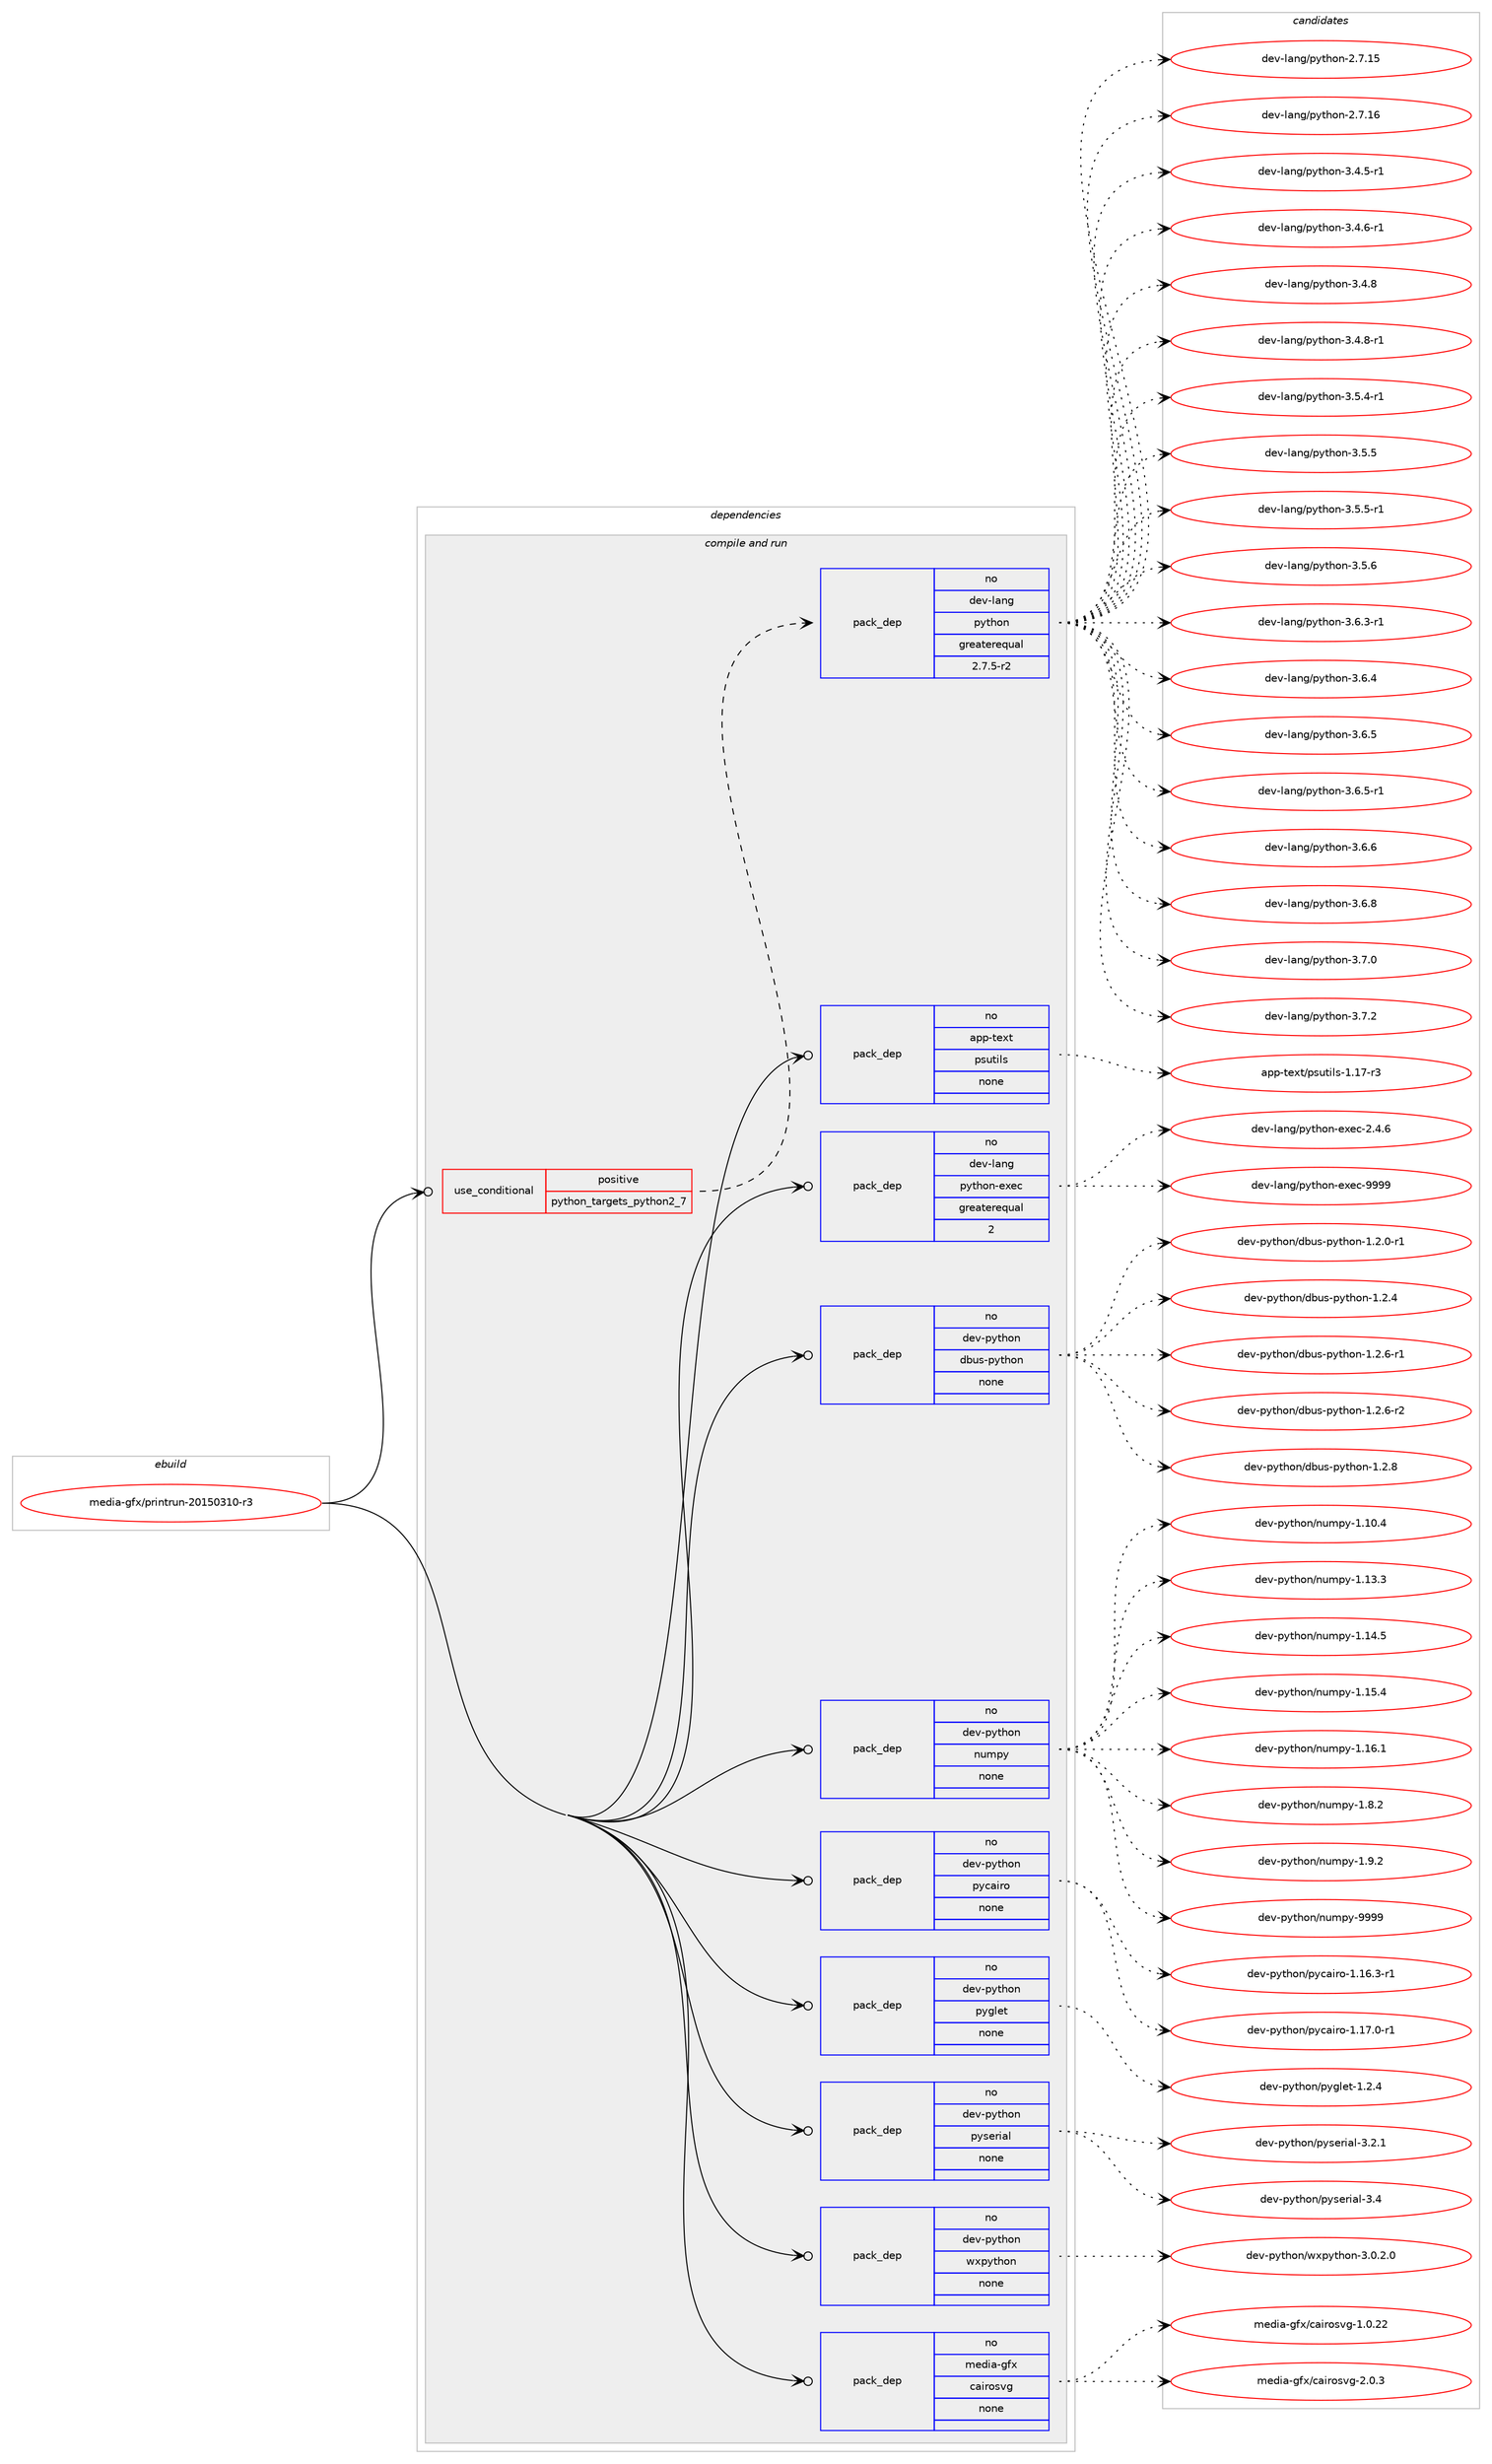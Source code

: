 digraph prolog {

# *************
# Graph options
# *************

newrank=true;
concentrate=true;
compound=true;
graph [rankdir=LR,fontname=Helvetica,fontsize=10,ranksep=1.5];#, ranksep=2.5, nodesep=0.2];
edge  [arrowhead=vee];
node  [fontname=Helvetica,fontsize=10];

# **********
# The ebuild
# **********

subgraph cluster_leftcol {
color=gray;
rank=same;
label=<<i>ebuild</i>>;
id [label="media-gfx/printrun-20150310-r3", color=red, width=4, href="../media-gfx/printrun-20150310-r3.svg"];
}

# ****************
# The dependencies
# ****************

subgraph cluster_midcol {
color=gray;
label=<<i>dependencies</i>>;
subgraph cluster_compile {
fillcolor="#eeeeee";
style=filled;
label=<<i>compile</i>>;
}
subgraph cluster_compileandrun {
fillcolor="#eeeeee";
style=filled;
label=<<i>compile and run</i>>;
subgraph cond433247 {
dependency1607342 [label=<<TABLE BORDER="0" CELLBORDER="1" CELLSPACING="0" CELLPADDING="4"><TR><TD ROWSPAN="3" CELLPADDING="10">use_conditional</TD></TR><TR><TD>positive</TD></TR><TR><TD>python_targets_python2_7</TD></TR></TABLE>>, shape=none, color=red];
subgraph pack1148474 {
dependency1607343 [label=<<TABLE BORDER="0" CELLBORDER="1" CELLSPACING="0" CELLPADDING="4" WIDTH="220"><TR><TD ROWSPAN="6" CELLPADDING="30">pack_dep</TD></TR><TR><TD WIDTH="110">no</TD></TR><TR><TD>dev-lang</TD></TR><TR><TD>python</TD></TR><TR><TD>greaterequal</TD></TR><TR><TD>2.7.5-r2</TD></TR></TABLE>>, shape=none, color=blue];
}
dependency1607342:e -> dependency1607343:w [weight=20,style="dashed",arrowhead="vee"];
}
id:e -> dependency1607342:w [weight=20,style="solid",arrowhead="odotvee"];
subgraph pack1148475 {
dependency1607344 [label=<<TABLE BORDER="0" CELLBORDER="1" CELLSPACING="0" CELLPADDING="4" WIDTH="220"><TR><TD ROWSPAN="6" CELLPADDING="30">pack_dep</TD></TR><TR><TD WIDTH="110">no</TD></TR><TR><TD>app-text</TD></TR><TR><TD>psutils</TD></TR><TR><TD>none</TD></TR><TR><TD></TD></TR></TABLE>>, shape=none, color=blue];
}
id:e -> dependency1607344:w [weight=20,style="solid",arrowhead="odotvee"];
subgraph pack1148476 {
dependency1607345 [label=<<TABLE BORDER="0" CELLBORDER="1" CELLSPACING="0" CELLPADDING="4" WIDTH="220"><TR><TD ROWSPAN="6" CELLPADDING="30">pack_dep</TD></TR><TR><TD WIDTH="110">no</TD></TR><TR><TD>dev-lang</TD></TR><TR><TD>python-exec</TD></TR><TR><TD>greaterequal</TD></TR><TR><TD>2</TD></TR></TABLE>>, shape=none, color=blue];
}
id:e -> dependency1607345:w [weight=20,style="solid",arrowhead="odotvee"];
subgraph pack1148477 {
dependency1607346 [label=<<TABLE BORDER="0" CELLBORDER="1" CELLSPACING="0" CELLPADDING="4" WIDTH="220"><TR><TD ROWSPAN="6" CELLPADDING="30">pack_dep</TD></TR><TR><TD WIDTH="110">no</TD></TR><TR><TD>dev-python</TD></TR><TR><TD>dbus-python</TD></TR><TR><TD>none</TD></TR><TR><TD></TD></TR></TABLE>>, shape=none, color=blue];
}
id:e -> dependency1607346:w [weight=20,style="solid",arrowhead="odotvee"];
subgraph pack1148478 {
dependency1607347 [label=<<TABLE BORDER="0" CELLBORDER="1" CELLSPACING="0" CELLPADDING="4" WIDTH="220"><TR><TD ROWSPAN="6" CELLPADDING="30">pack_dep</TD></TR><TR><TD WIDTH="110">no</TD></TR><TR><TD>dev-python</TD></TR><TR><TD>numpy</TD></TR><TR><TD>none</TD></TR><TR><TD></TD></TR></TABLE>>, shape=none, color=blue];
}
id:e -> dependency1607347:w [weight=20,style="solid",arrowhead="odotvee"];
subgraph pack1148479 {
dependency1607348 [label=<<TABLE BORDER="0" CELLBORDER="1" CELLSPACING="0" CELLPADDING="4" WIDTH="220"><TR><TD ROWSPAN="6" CELLPADDING="30">pack_dep</TD></TR><TR><TD WIDTH="110">no</TD></TR><TR><TD>dev-python</TD></TR><TR><TD>pycairo</TD></TR><TR><TD>none</TD></TR><TR><TD></TD></TR></TABLE>>, shape=none, color=blue];
}
id:e -> dependency1607348:w [weight=20,style="solid",arrowhead="odotvee"];
subgraph pack1148480 {
dependency1607349 [label=<<TABLE BORDER="0" CELLBORDER="1" CELLSPACING="0" CELLPADDING="4" WIDTH="220"><TR><TD ROWSPAN="6" CELLPADDING="30">pack_dep</TD></TR><TR><TD WIDTH="110">no</TD></TR><TR><TD>dev-python</TD></TR><TR><TD>pyglet</TD></TR><TR><TD>none</TD></TR><TR><TD></TD></TR></TABLE>>, shape=none, color=blue];
}
id:e -> dependency1607349:w [weight=20,style="solid",arrowhead="odotvee"];
subgraph pack1148481 {
dependency1607350 [label=<<TABLE BORDER="0" CELLBORDER="1" CELLSPACING="0" CELLPADDING="4" WIDTH="220"><TR><TD ROWSPAN="6" CELLPADDING="30">pack_dep</TD></TR><TR><TD WIDTH="110">no</TD></TR><TR><TD>dev-python</TD></TR><TR><TD>pyserial</TD></TR><TR><TD>none</TD></TR><TR><TD></TD></TR></TABLE>>, shape=none, color=blue];
}
id:e -> dependency1607350:w [weight=20,style="solid",arrowhead="odotvee"];
subgraph pack1148482 {
dependency1607351 [label=<<TABLE BORDER="0" CELLBORDER="1" CELLSPACING="0" CELLPADDING="4" WIDTH="220"><TR><TD ROWSPAN="6" CELLPADDING="30">pack_dep</TD></TR><TR><TD WIDTH="110">no</TD></TR><TR><TD>dev-python</TD></TR><TR><TD>wxpython</TD></TR><TR><TD>none</TD></TR><TR><TD></TD></TR></TABLE>>, shape=none, color=blue];
}
id:e -> dependency1607351:w [weight=20,style="solid",arrowhead="odotvee"];
subgraph pack1148483 {
dependency1607352 [label=<<TABLE BORDER="0" CELLBORDER="1" CELLSPACING="0" CELLPADDING="4" WIDTH="220"><TR><TD ROWSPAN="6" CELLPADDING="30">pack_dep</TD></TR><TR><TD WIDTH="110">no</TD></TR><TR><TD>media-gfx</TD></TR><TR><TD>cairosvg</TD></TR><TR><TD>none</TD></TR><TR><TD></TD></TR></TABLE>>, shape=none, color=blue];
}
id:e -> dependency1607352:w [weight=20,style="solid",arrowhead="odotvee"];
}
subgraph cluster_run {
fillcolor="#eeeeee";
style=filled;
label=<<i>run</i>>;
}
}

# **************
# The candidates
# **************

subgraph cluster_choices {
rank=same;
color=gray;
label=<<i>candidates</i>>;

subgraph choice1148474 {
color=black;
nodesep=1;
choice10010111845108971101034711212111610411111045504655464953 [label="dev-lang/python-2.7.15", color=red, width=4,href="../dev-lang/python-2.7.15.svg"];
choice10010111845108971101034711212111610411111045504655464954 [label="dev-lang/python-2.7.16", color=red, width=4,href="../dev-lang/python-2.7.16.svg"];
choice1001011184510897110103471121211161041111104551465246534511449 [label="dev-lang/python-3.4.5-r1", color=red, width=4,href="../dev-lang/python-3.4.5-r1.svg"];
choice1001011184510897110103471121211161041111104551465246544511449 [label="dev-lang/python-3.4.6-r1", color=red, width=4,href="../dev-lang/python-3.4.6-r1.svg"];
choice100101118451089711010347112121116104111110455146524656 [label="dev-lang/python-3.4.8", color=red, width=4,href="../dev-lang/python-3.4.8.svg"];
choice1001011184510897110103471121211161041111104551465246564511449 [label="dev-lang/python-3.4.8-r1", color=red, width=4,href="../dev-lang/python-3.4.8-r1.svg"];
choice1001011184510897110103471121211161041111104551465346524511449 [label="dev-lang/python-3.5.4-r1", color=red, width=4,href="../dev-lang/python-3.5.4-r1.svg"];
choice100101118451089711010347112121116104111110455146534653 [label="dev-lang/python-3.5.5", color=red, width=4,href="../dev-lang/python-3.5.5.svg"];
choice1001011184510897110103471121211161041111104551465346534511449 [label="dev-lang/python-3.5.5-r1", color=red, width=4,href="../dev-lang/python-3.5.5-r1.svg"];
choice100101118451089711010347112121116104111110455146534654 [label="dev-lang/python-3.5.6", color=red, width=4,href="../dev-lang/python-3.5.6.svg"];
choice1001011184510897110103471121211161041111104551465446514511449 [label="dev-lang/python-3.6.3-r1", color=red, width=4,href="../dev-lang/python-3.6.3-r1.svg"];
choice100101118451089711010347112121116104111110455146544652 [label="dev-lang/python-3.6.4", color=red, width=4,href="../dev-lang/python-3.6.4.svg"];
choice100101118451089711010347112121116104111110455146544653 [label="dev-lang/python-3.6.5", color=red, width=4,href="../dev-lang/python-3.6.5.svg"];
choice1001011184510897110103471121211161041111104551465446534511449 [label="dev-lang/python-3.6.5-r1", color=red, width=4,href="../dev-lang/python-3.6.5-r1.svg"];
choice100101118451089711010347112121116104111110455146544654 [label="dev-lang/python-3.6.6", color=red, width=4,href="../dev-lang/python-3.6.6.svg"];
choice100101118451089711010347112121116104111110455146544656 [label="dev-lang/python-3.6.8", color=red, width=4,href="../dev-lang/python-3.6.8.svg"];
choice100101118451089711010347112121116104111110455146554648 [label="dev-lang/python-3.7.0", color=red, width=4,href="../dev-lang/python-3.7.0.svg"];
choice100101118451089711010347112121116104111110455146554650 [label="dev-lang/python-3.7.2", color=red, width=4,href="../dev-lang/python-3.7.2.svg"];
dependency1607343:e -> choice10010111845108971101034711212111610411111045504655464953:w [style=dotted,weight="100"];
dependency1607343:e -> choice10010111845108971101034711212111610411111045504655464954:w [style=dotted,weight="100"];
dependency1607343:e -> choice1001011184510897110103471121211161041111104551465246534511449:w [style=dotted,weight="100"];
dependency1607343:e -> choice1001011184510897110103471121211161041111104551465246544511449:w [style=dotted,weight="100"];
dependency1607343:e -> choice100101118451089711010347112121116104111110455146524656:w [style=dotted,weight="100"];
dependency1607343:e -> choice1001011184510897110103471121211161041111104551465246564511449:w [style=dotted,weight="100"];
dependency1607343:e -> choice1001011184510897110103471121211161041111104551465346524511449:w [style=dotted,weight="100"];
dependency1607343:e -> choice100101118451089711010347112121116104111110455146534653:w [style=dotted,weight="100"];
dependency1607343:e -> choice1001011184510897110103471121211161041111104551465346534511449:w [style=dotted,weight="100"];
dependency1607343:e -> choice100101118451089711010347112121116104111110455146534654:w [style=dotted,weight="100"];
dependency1607343:e -> choice1001011184510897110103471121211161041111104551465446514511449:w [style=dotted,weight="100"];
dependency1607343:e -> choice100101118451089711010347112121116104111110455146544652:w [style=dotted,weight="100"];
dependency1607343:e -> choice100101118451089711010347112121116104111110455146544653:w [style=dotted,weight="100"];
dependency1607343:e -> choice1001011184510897110103471121211161041111104551465446534511449:w [style=dotted,weight="100"];
dependency1607343:e -> choice100101118451089711010347112121116104111110455146544654:w [style=dotted,weight="100"];
dependency1607343:e -> choice100101118451089711010347112121116104111110455146544656:w [style=dotted,weight="100"];
dependency1607343:e -> choice100101118451089711010347112121116104111110455146554648:w [style=dotted,weight="100"];
dependency1607343:e -> choice100101118451089711010347112121116104111110455146554650:w [style=dotted,weight="100"];
}
subgraph choice1148475 {
color=black;
nodesep=1;
choice97112112451161011201164711211511711610510811545494649554511451 [label="app-text/psutils-1.17-r3", color=red, width=4,href="../app-text/psutils-1.17-r3.svg"];
dependency1607344:e -> choice97112112451161011201164711211511711610510811545494649554511451:w [style=dotted,weight="100"];
}
subgraph choice1148476 {
color=black;
nodesep=1;
choice1001011184510897110103471121211161041111104510112010199455046524654 [label="dev-lang/python-exec-2.4.6", color=red, width=4,href="../dev-lang/python-exec-2.4.6.svg"];
choice10010111845108971101034711212111610411111045101120101994557575757 [label="dev-lang/python-exec-9999", color=red, width=4,href="../dev-lang/python-exec-9999.svg"];
dependency1607345:e -> choice1001011184510897110103471121211161041111104510112010199455046524654:w [style=dotted,weight="100"];
dependency1607345:e -> choice10010111845108971101034711212111610411111045101120101994557575757:w [style=dotted,weight="100"];
}
subgraph choice1148477 {
color=black;
nodesep=1;
choice100101118451121211161041111104710098117115451121211161041111104549465046484511449 [label="dev-python/dbus-python-1.2.0-r1", color=red, width=4,href="../dev-python/dbus-python-1.2.0-r1.svg"];
choice10010111845112121116104111110471009811711545112121116104111110454946504652 [label="dev-python/dbus-python-1.2.4", color=red, width=4,href="../dev-python/dbus-python-1.2.4.svg"];
choice100101118451121211161041111104710098117115451121211161041111104549465046544511449 [label="dev-python/dbus-python-1.2.6-r1", color=red, width=4,href="../dev-python/dbus-python-1.2.6-r1.svg"];
choice100101118451121211161041111104710098117115451121211161041111104549465046544511450 [label="dev-python/dbus-python-1.2.6-r2", color=red, width=4,href="../dev-python/dbus-python-1.2.6-r2.svg"];
choice10010111845112121116104111110471009811711545112121116104111110454946504656 [label="dev-python/dbus-python-1.2.8", color=red, width=4,href="../dev-python/dbus-python-1.2.8.svg"];
dependency1607346:e -> choice100101118451121211161041111104710098117115451121211161041111104549465046484511449:w [style=dotted,weight="100"];
dependency1607346:e -> choice10010111845112121116104111110471009811711545112121116104111110454946504652:w [style=dotted,weight="100"];
dependency1607346:e -> choice100101118451121211161041111104710098117115451121211161041111104549465046544511449:w [style=dotted,weight="100"];
dependency1607346:e -> choice100101118451121211161041111104710098117115451121211161041111104549465046544511450:w [style=dotted,weight="100"];
dependency1607346:e -> choice10010111845112121116104111110471009811711545112121116104111110454946504656:w [style=dotted,weight="100"];
}
subgraph choice1148478 {
color=black;
nodesep=1;
choice100101118451121211161041111104711011710911212145494649484652 [label="dev-python/numpy-1.10.4", color=red, width=4,href="../dev-python/numpy-1.10.4.svg"];
choice100101118451121211161041111104711011710911212145494649514651 [label="dev-python/numpy-1.13.3", color=red, width=4,href="../dev-python/numpy-1.13.3.svg"];
choice100101118451121211161041111104711011710911212145494649524653 [label="dev-python/numpy-1.14.5", color=red, width=4,href="../dev-python/numpy-1.14.5.svg"];
choice100101118451121211161041111104711011710911212145494649534652 [label="dev-python/numpy-1.15.4", color=red, width=4,href="../dev-python/numpy-1.15.4.svg"];
choice100101118451121211161041111104711011710911212145494649544649 [label="dev-python/numpy-1.16.1", color=red, width=4,href="../dev-python/numpy-1.16.1.svg"];
choice1001011184511212111610411111047110117109112121454946564650 [label="dev-python/numpy-1.8.2", color=red, width=4,href="../dev-python/numpy-1.8.2.svg"];
choice1001011184511212111610411111047110117109112121454946574650 [label="dev-python/numpy-1.9.2", color=red, width=4,href="../dev-python/numpy-1.9.2.svg"];
choice10010111845112121116104111110471101171091121214557575757 [label="dev-python/numpy-9999", color=red, width=4,href="../dev-python/numpy-9999.svg"];
dependency1607347:e -> choice100101118451121211161041111104711011710911212145494649484652:w [style=dotted,weight="100"];
dependency1607347:e -> choice100101118451121211161041111104711011710911212145494649514651:w [style=dotted,weight="100"];
dependency1607347:e -> choice100101118451121211161041111104711011710911212145494649524653:w [style=dotted,weight="100"];
dependency1607347:e -> choice100101118451121211161041111104711011710911212145494649534652:w [style=dotted,weight="100"];
dependency1607347:e -> choice100101118451121211161041111104711011710911212145494649544649:w [style=dotted,weight="100"];
dependency1607347:e -> choice1001011184511212111610411111047110117109112121454946564650:w [style=dotted,weight="100"];
dependency1607347:e -> choice1001011184511212111610411111047110117109112121454946574650:w [style=dotted,weight="100"];
dependency1607347:e -> choice10010111845112121116104111110471101171091121214557575757:w [style=dotted,weight="100"];
}
subgraph choice1148479 {
color=black;
nodesep=1;
choice10010111845112121116104111110471121219997105114111454946495446514511449 [label="dev-python/pycairo-1.16.3-r1", color=red, width=4,href="../dev-python/pycairo-1.16.3-r1.svg"];
choice10010111845112121116104111110471121219997105114111454946495546484511449 [label="dev-python/pycairo-1.17.0-r1", color=red, width=4,href="../dev-python/pycairo-1.17.0-r1.svg"];
dependency1607348:e -> choice10010111845112121116104111110471121219997105114111454946495446514511449:w [style=dotted,weight="100"];
dependency1607348:e -> choice10010111845112121116104111110471121219997105114111454946495546484511449:w [style=dotted,weight="100"];
}
subgraph choice1148480 {
color=black;
nodesep=1;
choice1001011184511212111610411111047112121103108101116454946504652 [label="dev-python/pyglet-1.2.4", color=red, width=4,href="../dev-python/pyglet-1.2.4.svg"];
dependency1607349:e -> choice1001011184511212111610411111047112121103108101116454946504652:w [style=dotted,weight="100"];
}
subgraph choice1148481 {
color=black;
nodesep=1;
choice100101118451121211161041111104711212111510111410597108455146504649 [label="dev-python/pyserial-3.2.1", color=red, width=4,href="../dev-python/pyserial-3.2.1.svg"];
choice10010111845112121116104111110471121211151011141059710845514652 [label="dev-python/pyserial-3.4", color=red, width=4,href="../dev-python/pyserial-3.4.svg"];
dependency1607350:e -> choice100101118451121211161041111104711212111510111410597108455146504649:w [style=dotted,weight="100"];
dependency1607350:e -> choice10010111845112121116104111110471121211151011141059710845514652:w [style=dotted,weight="100"];
}
subgraph choice1148482 {
color=black;
nodesep=1;
choice10010111845112121116104111110471191201121211161041111104551464846504648 [label="dev-python/wxpython-3.0.2.0", color=red, width=4,href="../dev-python/wxpython-3.0.2.0.svg"];
dependency1607351:e -> choice10010111845112121116104111110471191201121211161041111104551464846504648:w [style=dotted,weight="100"];
}
subgraph choice1148483 {
color=black;
nodesep=1;
choice109101100105974510310212047999710511411111511810345494648465050 [label="media-gfx/cairosvg-1.0.22", color=red, width=4,href="../media-gfx/cairosvg-1.0.22.svg"];
choice1091011001059745103102120479997105114111115118103455046484651 [label="media-gfx/cairosvg-2.0.3", color=red, width=4,href="../media-gfx/cairosvg-2.0.3.svg"];
dependency1607352:e -> choice109101100105974510310212047999710511411111511810345494648465050:w [style=dotted,weight="100"];
dependency1607352:e -> choice1091011001059745103102120479997105114111115118103455046484651:w [style=dotted,weight="100"];
}
}

}
